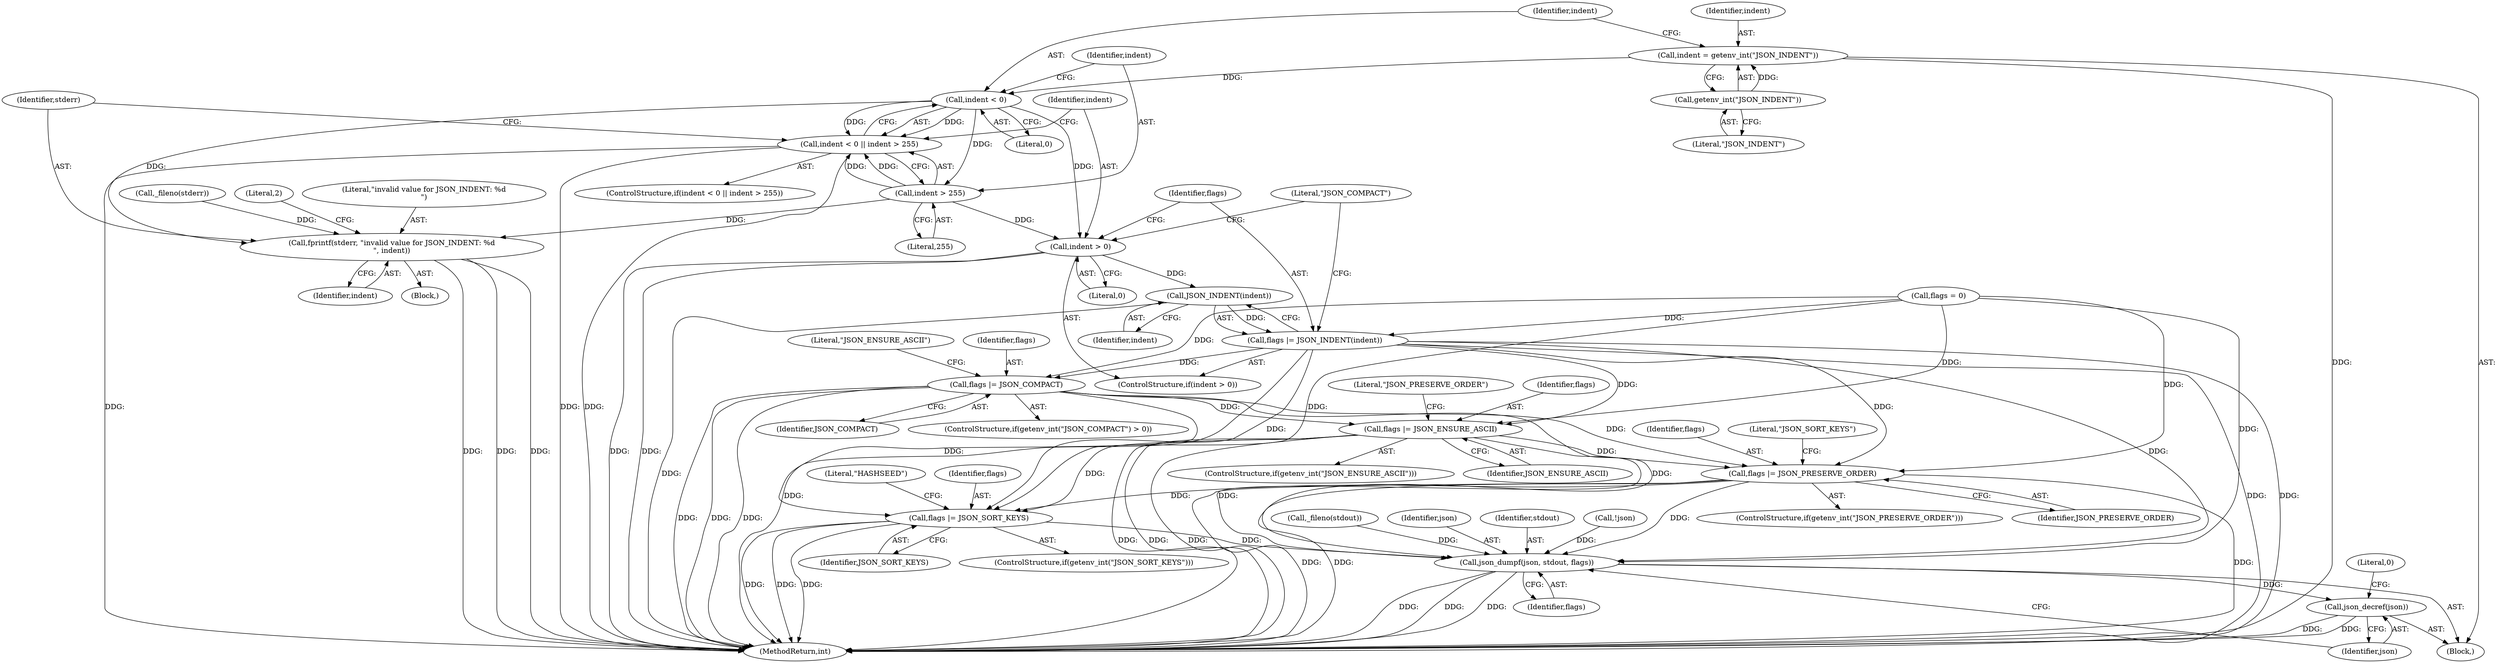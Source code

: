 digraph "0_jansson_8f80c2d83808150724d31793e6ade92749b1faa4_11@API" {
"1000119" [label="(Call,indent = getenv_int(\"JSON_INDENT\"))"];
"1000121" [label="(Call,getenv_int(\"JSON_INDENT\"))"];
"1000125" [label="(Call,indent < 0)"];
"1000124" [label="(Call,indent < 0 || indent > 255)"];
"1000128" [label="(Call,indent > 255)"];
"1000132" [label="(Call,fprintf(stderr, \"invalid value for JSON_INDENT: %d\n\", indent))"];
"1000139" [label="(Call,indent > 0)"];
"1000144" [label="(Call,JSON_INDENT(indent))"];
"1000142" [label="(Call,flags |= JSON_INDENT(indent))"];
"1000151" [label="(Call,flags |= JSON_COMPACT)"];
"1000157" [label="(Call,flags |= JSON_ENSURE_ASCII)"];
"1000163" [label="(Call,flags |= JSON_PRESERVE_ORDER)"];
"1000169" [label="(Call,flags |= JSON_SORT_KEYS)"];
"1000293" [label="(Call,json_dumpf(json, stdout, flags))"];
"1000297" [label="(Call,json_decref(json))"];
"1000128" [label="(Call,indent > 255)"];
"1000103" [label="(Block,)"];
"1000146" [label="(ControlStructure,if(getenv_int(\"JSON_COMPACT\") > 0))"];
"1000297" [label="(Call,json_decref(json))"];
"1000154" [label="(ControlStructure,if(getenv_int(\"JSON_ENSURE_ASCII\")))"];
"1000112" [label="(Call,_fileno(stdout))"];
"1000139" [label="(Call,indent > 0)"];
"1000126" [label="(Identifier,indent)"];
"1000127" [label="(Literal,0)"];
"1000116" [label="(Call,_fileno(stderr))"];
"1000138" [label="(ControlStructure,if(indent > 0))"];
"1000171" [label="(Identifier,JSON_SORT_KEYS)"];
"1000156" [label="(Literal,\"JSON_ENSURE_ASCII\")"];
"1000145" [label="(Identifier,indent)"];
"1000137" [label="(Literal,2)"];
"1000135" [label="(Identifier,indent)"];
"1000121" [label="(Call,getenv_int(\"JSON_INDENT\"))"];
"1000119" [label="(Call,indent = getenv_int(\"JSON_INDENT\"))"];
"1000149" [label="(Literal,\"JSON_COMPACT\")"];
"1000123" [label="(ControlStructure,if(indent < 0 || indent > 255))"];
"1000122" [label="(Literal,\"JSON_INDENT\")"];
"1000294" [label="(Identifier,json)"];
"1000141" [label="(Literal,0)"];
"1000163" [label="(Call,flags |= JSON_PRESERVE_ORDER)"];
"1000120" [label="(Identifier,indent)"];
"1000162" [label="(Literal,\"JSON_PRESERVE_ORDER\")"];
"1000157" [label="(Call,flags |= JSON_ENSURE_ASCII)"];
"1000131" [label="(Block,)"];
"1000295" [label="(Identifier,stdout)"];
"1000160" [label="(ControlStructure,if(getenv_int(\"JSON_PRESERVE_ORDER\")))"];
"1000166" [label="(ControlStructure,if(getenv_int(\"JSON_SORT_KEYS\")))"];
"1000129" [label="(Identifier,indent)"];
"1000301" [label="(MethodReturn,int)"];
"1000152" [label="(Identifier,flags)"];
"1000153" [label="(Identifier,JSON_COMPACT)"];
"1000174" [label="(Literal,\"HASHSEED\")"];
"1000293" [label="(Call,json_dumpf(json, stdout, flags))"];
"1000130" [label="(Literal,255)"];
"1000273" [label="(Call,!json)"];
"1000164" [label="(Identifier,flags)"];
"1000170" [label="(Identifier,flags)"];
"1000151" [label="(Call,flags |= JSON_COMPACT)"];
"1000142" [label="(Call,flags |= JSON_INDENT(indent))"];
"1000298" [label="(Identifier,json)"];
"1000158" [label="(Identifier,flags)"];
"1000143" [label="(Identifier,flags)"];
"1000168" [label="(Literal,\"JSON_SORT_KEYS\")"];
"1000300" [label="(Literal,0)"];
"1000132" [label="(Call,fprintf(stderr, \"invalid value for JSON_INDENT: %d\n\", indent))"];
"1000140" [label="(Identifier,indent)"];
"1000106" [label="(Call,flags = 0)"];
"1000125" [label="(Call,indent < 0)"];
"1000124" [label="(Call,indent < 0 || indent > 255)"];
"1000165" [label="(Identifier,JSON_PRESERVE_ORDER)"];
"1000159" [label="(Identifier,JSON_ENSURE_ASCII)"];
"1000133" [label="(Identifier,stderr)"];
"1000296" [label="(Identifier,flags)"];
"1000169" [label="(Call,flags |= JSON_SORT_KEYS)"];
"1000134" [label="(Literal,\"invalid value for JSON_INDENT: %d\n\")"];
"1000144" [label="(Call,JSON_INDENT(indent))"];
"1000119" -> "1000103"  [label="AST: "];
"1000119" -> "1000121"  [label="CFG: "];
"1000120" -> "1000119"  [label="AST: "];
"1000121" -> "1000119"  [label="AST: "];
"1000126" -> "1000119"  [label="CFG: "];
"1000119" -> "1000301"  [label="DDG: "];
"1000121" -> "1000119"  [label="DDG: "];
"1000119" -> "1000125"  [label="DDG: "];
"1000121" -> "1000122"  [label="CFG: "];
"1000122" -> "1000121"  [label="AST: "];
"1000125" -> "1000124"  [label="AST: "];
"1000125" -> "1000127"  [label="CFG: "];
"1000126" -> "1000125"  [label="AST: "];
"1000127" -> "1000125"  [label="AST: "];
"1000129" -> "1000125"  [label="CFG: "];
"1000124" -> "1000125"  [label="CFG: "];
"1000125" -> "1000124"  [label="DDG: "];
"1000125" -> "1000124"  [label="DDG: "];
"1000125" -> "1000128"  [label="DDG: "];
"1000125" -> "1000132"  [label="DDG: "];
"1000125" -> "1000139"  [label="DDG: "];
"1000124" -> "1000123"  [label="AST: "];
"1000124" -> "1000128"  [label="CFG: "];
"1000128" -> "1000124"  [label="AST: "];
"1000133" -> "1000124"  [label="CFG: "];
"1000140" -> "1000124"  [label="CFG: "];
"1000124" -> "1000301"  [label="DDG: "];
"1000124" -> "1000301"  [label="DDG: "];
"1000124" -> "1000301"  [label="DDG: "];
"1000128" -> "1000124"  [label="DDG: "];
"1000128" -> "1000124"  [label="DDG: "];
"1000128" -> "1000130"  [label="CFG: "];
"1000129" -> "1000128"  [label="AST: "];
"1000130" -> "1000128"  [label="AST: "];
"1000128" -> "1000132"  [label="DDG: "];
"1000128" -> "1000139"  [label="DDG: "];
"1000132" -> "1000131"  [label="AST: "];
"1000132" -> "1000135"  [label="CFG: "];
"1000133" -> "1000132"  [label="AST: "];
"1000134" -> "1000132"  [label="AST: "];
"1000135" -> "1000132"  [label="AST: "];
"1000137" -> "1000132"  [label="CFG: "];
"1000132" -> "1000301"  [label="DDG: "];
"1000132" -> "1000301"  [label="DDG: "];
"1000132" -> "1000301"  [label="DDG: "];
"1000116" -> "1000132"  [label="DDG: "];
"1000139" -> "1000138"  [label="AST: "];
"1000139" -> "1000141"  [label="CFG: "];
"1000140" -> "1000139"  [label="AST: "];
"1000141" -> "1000139"  [label="AST: "];
"1000143" -> "1000139"  [label="CFG: "];
"1000149" -> "1000139"  [label="CFG: "];
"1000139" -> "1000301"  [label="DDG: "];
"1000139" -> "1000301"  [label="DDG: "];
"1000139" -> "1000144"  [label="DDG: "];
"1000144" -> "1000142"  [label="AST: "];
"1000144" -> "1000145"  [label="CFG: "];
"1000145" -> "1000144"  [label="AST: "];
"1000142" -> "1000144"  [label="CFG: "];
"1000144" -> "1000301"  [label="DDG: "];
"1000144" -> "1000142"  [label="DDG: "];
"1000142" -> "1000138"  [label="AST: "];
"1000143" -> "1000142"  [label="AST: "];
"1000149" -> "1000142"  [label="CFG: "];
"1000142" -> "1000301"  [label="DDG: "];
"1000142" -> "1000301"  [label="DDG: "];
"1000142" -> "1000301"  [label="DDG: "];
"1000106" -> "1000142"  [label="DDG: "];
"1000142" -> "1000151"  [label="DDG: "];
"1000142" -> "1000157"  [label="DDG: "];
"1000142" -> "1000163"  [label="DDG: "];
"1000142" -> "1000169"  [label="DDG: "];
"1000142" -> "1000293"  [label="DDG: "];
"1000151" -> "1000146"  [label="AST: "];
"1000151" -> "1000153"  [label="CFG: "];
"1000152" -> "1000151"  [label="AST: "];
"1000153" -> "1000151"  [label="AST: "];
"1000156" -> "1000151"  [label="CFG: "];
"1000151" -> "1000301"  [label="DDG: "];
"1000151" -> "1000301"  [label="DDG: "];
"1000151" -> "1000301"  [label="DDG: "];
"1000106" -> "1000151"  [label="DDG: "];
"1000151" -> "1000157"  [label="DDG: "];
"1000151" -> "1000163"  [label="DDG: "];
"1000151" -> "1000169"  [label="DDG: "];
"1000151" -> "1000293"  [label="DDG: "];
"1000157" -> "1000154"  [label="AST: "];
"1000157" -> "1000159"  [label="CFG: "];
"1000158" -> "1000157"  [label="AST: "];
"1000159" -> "1000157"  [label="AST: "];
"1000162" -> "1000157"  [label="CFG: "];
"1000157" -> "1000301"  [label="DDG: "];
"1000157" -> "1000301"  [label="DDG: "];
"1000157" -> "1000301"  [label="DDG: "];
"1000106" -> "1000157"  [label="DDG: "];
"1000157" -> "1000163"  [label="DDG: "];
"1000157" -> "1000169"  [label="DDG: "];
"1000157" -> "1000293"  [label="DDG: "];
"1000163" -> "1000160"  [label="AST: "];
"1000163" -> "1000165"  [label="CFG: "];
"1000164" -> "1000163"  [label="AST: "];
"1000165" -> "1000163"  [label="AST: "];
"1000168" -> "1000163"  [label="CFG: "];
"1000163" -> "1000301"  [label="DDG: "];
"1000163" -> "1000301"  [label="DDG: "];
"1000163" -> "1000301"  [label="DDG: "];
"1000106" -> "1000163"  [label="DDG: "];
"1000163" -> "1000169"  [label="DDG: "];
"1000163" -> "1000293"  [label="DDG: "];
"1000169" -> "1000166"  [label="AST: "];
"1000169" -> "1000171"  [label="CFG: "];
"1000170" -> "1000169"  [label="AST: "];
"1000171" -> "1000169"  [label="AST: "];
"1000174" -> "1000169"  [label="CFG: "];
"1000169" -> "1000301"  [label="DDG: "];
"1000169" -> "1000301"  [label="DDG: "];
"1000169" -> "1000301"  [label="DDG: "];
"1000106" -> "1000169"  [label="DDG: "];
"1000169" -> "1000293"  [label="DDG: "];
"1000293" -> "1000103"  [label="AST: "];
"1000293" -> "1000296"  [label="CFG: "];
"1000294" -> "1000293"  [label="AST: "];
"1000295" -> "1000293"  [label="AST: "];
"1000296" -> "1000293"  [label="AST: "];
"1000298" -> "1000293"  [label="CFG: "];
"1000293" -> "1000301"  [label="DDG: "];
"1000293" -> "1000301"  [label="DDG: "];
"1000293" -> "1000301"  [label="DDG: "];
"1000273" -> "1000293"  [label="DDG: "];
"1000112" -> "1000293"  [label="DDG: "];
"1000106" -> "1000293"  [label="DDG: "];
"1000293" -> "1000297"  [label="DDG: "];
"1000297" -> "1000103"  [label="AST: "];
"1000297" -> "1000298"  [label="CFG: "];
"1000298" -> "1000297"  [label="AST: "];
"1000300" -> "1000297"  [label="CFG: "];
"1000297" -> "1000301"  [label="DDG: "];
"1000297" -> "1000301"  [label="DDG: "];
}
